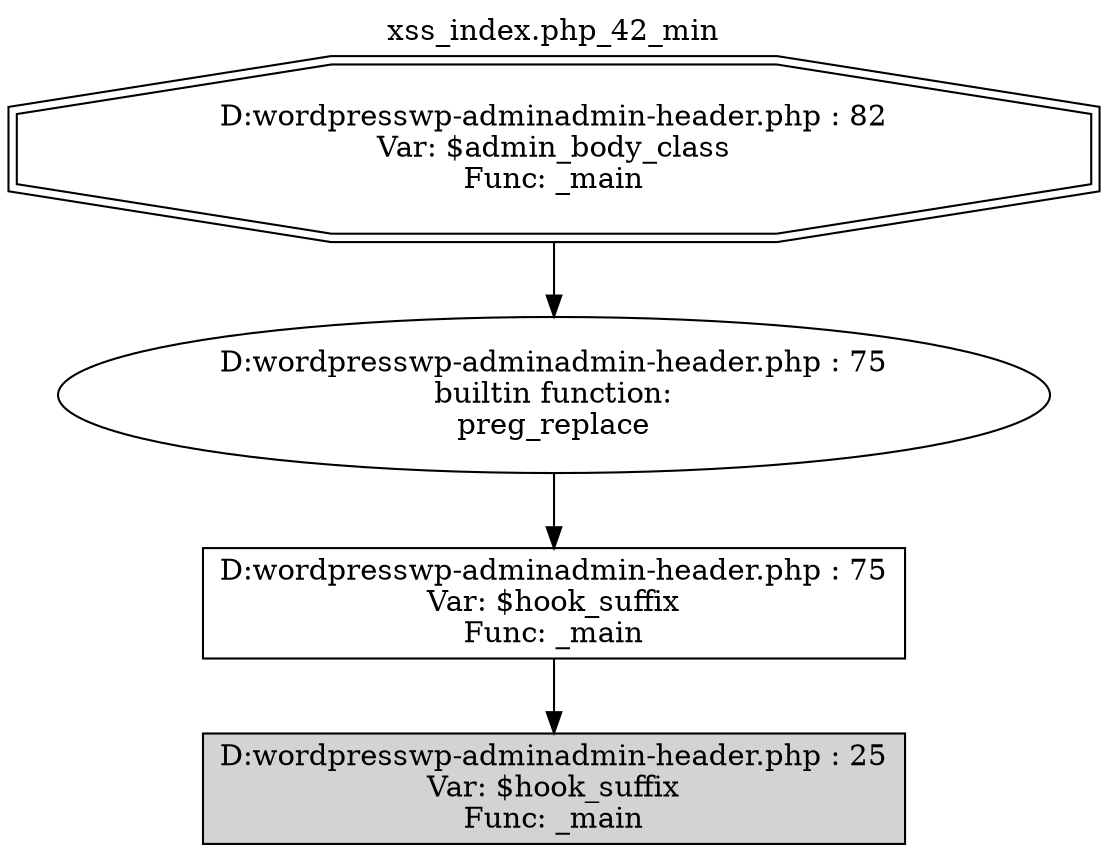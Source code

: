 digraph cfg {
  label="xss_index.php_42_min";
  labelloc=t;
  n1 [shape=doubleoctagon, label="D:\wordpress\wp-admin\admin-header.php : 82\nVar: $admin_body_class\nFunc: _main\n"];
  n2 [shape=ellipse, label="D:\wordpress\wp-admin\admin-header.php : 75\nbuiltin function:\npreg_replace\n"];
  n3 [shape=box, label="D:\wordpress\wp-admin\admin-header.php : 75\nVar: $hook_suffix\nFunc: _main\n"];
  n4 [shape=box, label="D:\wordpress\wp-admin\admin-header.php : 25\nVar: $hook_suffix\nFunc: _main\n",style=filled];
  n1 -> n2;
  n2 -> n3;
  n3 -> n4;
}
